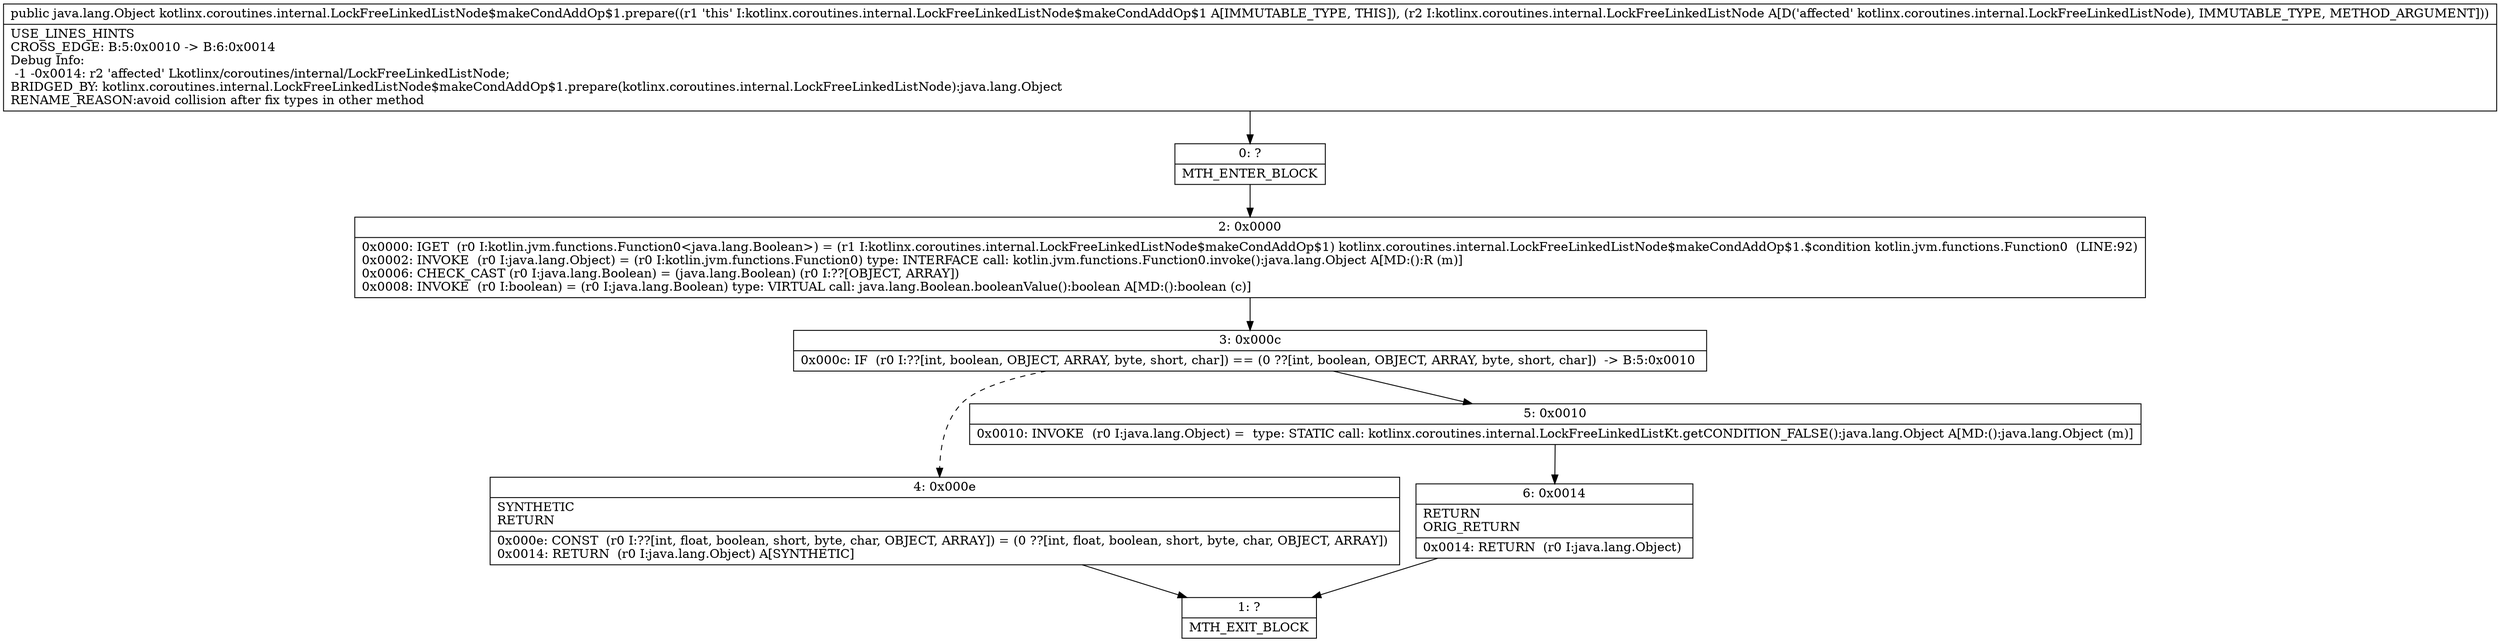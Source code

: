 digraph "CFG forkotlinx.coroutines.internal.LockFreeLinkedListNode$makeCondAddOp$1.prepare(Lkotlinx\/coroutines\/internal\/LockFreeLinkedListNode;)Ljava\/lang\/Object;" {
Node_0 [shape=record,label="{0\:\ ?|MTH_ENTER_BLOCK\l}"];
Node_2 [shape=record,label="{2\:\ 0x0000|0x0000: IGET  (r0 I:kotlin.jvm.functions.Function0\<java.lang.Boolean\>) = (r1 I:kotlinx.coroutines.internal.LockFreeLinkedListNode$makeCondAddOp$1) kotlinx.coroutines.internal.LockFreeLinkedListNode$makeCondAddOp$1.$condition kotlin.jvm.functions.Function0  (LINE:92)\l0x0002: INVOKE  (r0 I:java.lang.Object) = (r0 I:kotlin.jvm.functions.Function0) type: INTERFACE call: kotlin.jvm.functions.Function0.invoke():java.lang.Object A[MD:():R (m)]\l0x0006: CHECK_CAST (r0 I:java.lang.Boolean) = (java.lang.Boolean) (r0 I:??[OBJECT, ARRAY]) \l0x0008: INVOKE  (r0 I:boolean) = (r0 I:java.lang.Boolean) type: VIRTUAL call: java.lang.Boolean.booleanValue():boolean A[MD:():boolean (c)]\l}"];
Node_3 [shape=record,label="{3\:\ 0x000c|0x000c: IF  (r0 I:??[int, boolean, OBJECT, ARRAY, byte, short, char]) == (0 ??[int, boolean, OBJECT, ARRAY, byte, short, char])  \-\> B:5:0x0010 \l}"];
Node_4 [shape=record,label="{4\:\ 0x000e|SYNTHETIC\lRETURN\l|0x000e: CONST  (r0 I:??[int, float, boolean, short, byte, char, OBJECT, ARRAY]) = (0 ??[int, float, boolean, short, byte, char, OBJECT, ARRAY]) \l0x0014: RETURN  (r0 I:java.lang.Object) A[SYNTHETIC]\l}"];
Node_1 [shape=record,label="{1\:\ ?|MTH_EXIT_BLOCK\l}"];
Node_5 [shape=record,label="{5\:\ 0x0010|0x0010: INVOKE  (r0 I:java.lang.Object) =  type: STATIC call: kotlinx.coroutines.internal.LockFreeLinkedListKt.getCONDITION_FALSE():java.lang.Object A[MD:():java.lang.Object (m)]\l}"];
Node_6 [shape=record,label="{6\:\ 0x0014|RETURN\lORIG_RETURN\l|0x0014: RETURN  (r0 I:java.lang.Object) \l}"];
MethodNode[shape=record,label="{public java.lang.Object kotlinx.coroutines.internal.LockFreeLinkedListNode$makeCondAddOp$1.prepare((r1 'this' I:kotlinx.coroutines.internal.LockFreeLinkedListNode$makeCondAddOp$1 A[IMMUTABLE_TYPE, THIS]), (r2 I:kotlinx.coroutines.internal.LockFreeLinkedListNode A[D('affected' kotlinx.coroutines.internal.LockFreeLinkedListNode), IMMUTABLE_TYPE, METHOD_ARGUMENT]))  | USE_LINES_HINTS\lCROSS_EDGE: B:5:0x0010 \-\> B:6:0x0014\lDebug Info:\l  \-1 \-0x0014: r2 'affected' Lkotlinx\/coroutines\/internal\/LockFreeLinkedListNode;\lBRIDGED_BY: kotlinx.coroutines.internal.LockFreeLinkedListNode$makeCondAddOp$1.prepare(kotlinx.coroutines.internal.LockFreeLinkedListNode):java.lang.Object\lRENAME_REASON:avoid collision after fix types in other method\l}"];
MethodNode -> Node_0;Node_0 -> Node_2;
Node_2 -> Node_3;
Node_3 -> Node_4[style=dashed];
Node_3 -> Node_5;
Node_4 -> Node_1;
Node_5 -> Node_6;
Node_6 -> Node_1;
}

